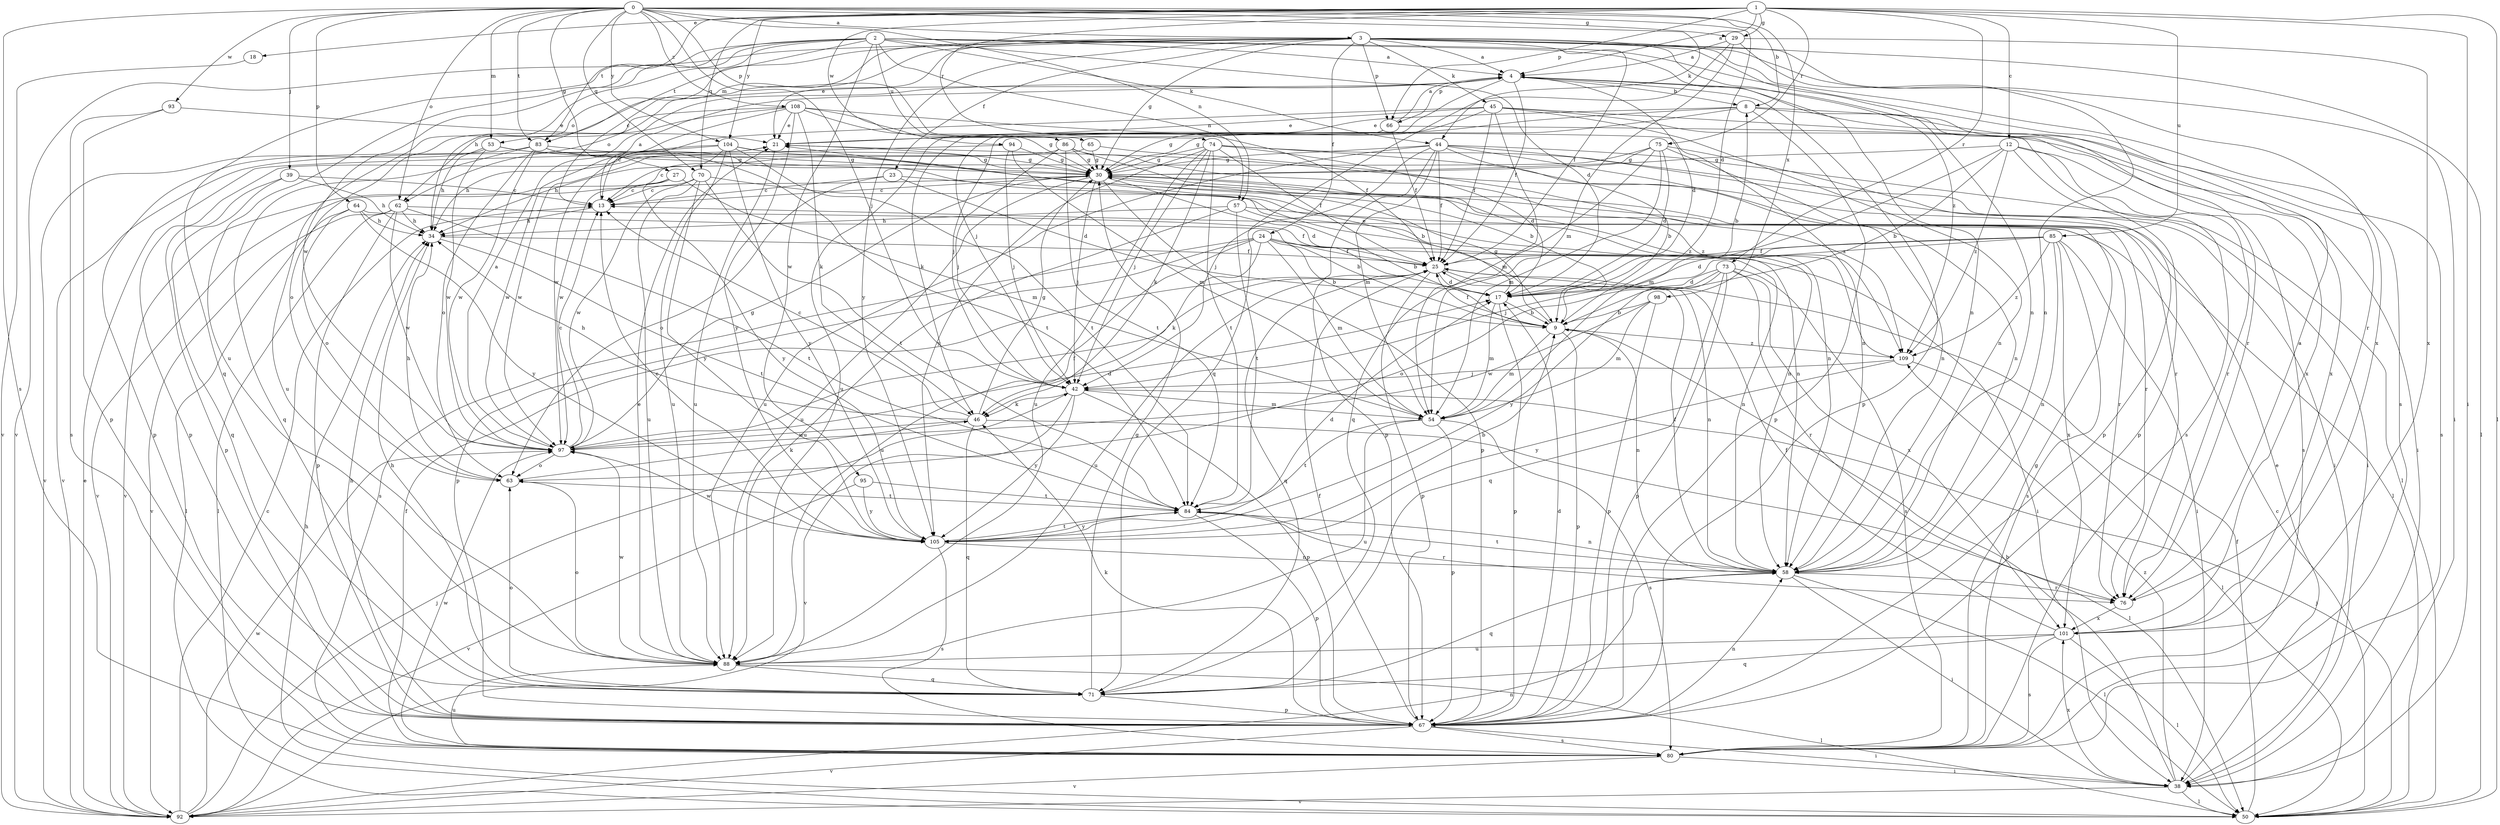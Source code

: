 strict digraph  {
0;
1;
2;
3;
4;
8;
9;
12;
13;
17;
18;
21;
23;
24;
25;
27;
29;
30;
34;
38;
39;
42;
44;
45;
46;
50;
53;
54;
57;
58;
62;
63;
64;
65;
66;
67;
70;
71;
73;
74;
75;
76;
80;
83;
84;
85;
86;
88;
92;
93;
94;
95;
97;
98;
101;
104;
105;
108;
109;
0 -> 3  [label=a];
0 -> 8  [label=b];
0 -> 17  [label=d];
0 -> 27  [label=g];
0 -> 29  [label=g];
0 -> 39  [label=j];
0 -> 42  [label=j];
0 -> 44  [label=k];
0 -> 53  [label=m];
0 -> 57  [label=n];
0 -> 62  [label=o];
0 -> 64  [label=p];
0 -> 65  [label=p];
0 -> 70  [label=q];
0 -> 80  [label=s];
0 -> 83  [label=t];
0 -> 93  [label=w];
0 -> 98  [label=x];
0 -> 104  [label=y];
0 -> 108  [label=z];
1 -> 4  [label=a];
1 -> 12  [label=c];
1 -> 18  [label=e];
1 -> 29  [label=g];
1 -> 38  [label=i];
1 -> 50  [label=l];
1 -> 66  [label=p];
1 -> 70  [label=q];
1 -> 73  [label=r];
1 -> 74  [label=r];
1 -> 75  [label=r];
1 -> 83  [label=t];
1 -> 85  [label=u];
1 -> 94  [label=w];
1 -> 104  [label=y];
2 -> 4  [label=a];
2 -> 17  [label=d];
2 -> 34  [label=h];
2 -> 44  [label=k];
2 -> 57  [label=n];
2 -> 58  [label=n];
2 -> 71  [label=q];
2 -> 76  [label=r];
2 -> 83  [label=t];
2 -> 86  [label=u];
2 -> 88  [label=u];
2 -> 95  [label=w];
2 -> 97  [label=w];
3 -> 4  [label=a];
3 -> 13  [label=c];
3 -> 21  [label=e];
3 -> 23  [label=f];
3 -> 24  [label=f];
3 -> 25  [label=f];
3 -> 30  [label=g];
3 -> 38  [label=i];
3 -> 45  [label=k];
3 -> 50  [label=l];
3 -> 53  [label=m];
3 -> 58  [label=n];
3 -> 62  [label=o];
3 -> 66  [label=p];
3 -> 80  [label=s];
3 -> 92  [label=v];
3 -> 101  [label=x];
3 -> 105  [label=y];
3 -> 109  [label=z];
4 -> 8  [label=b];
4 -> 17  [label=d];
4 -> 25  [label=f];
4 -> 42  [label=j];
4 -> 62  [label=o];
4 -> 66  [label=p];
4 -> 67  [label=p];
4 -> 76  [label=r];
8 -> 21  [label=e];
8 -> 30  [label=g];
8 -> 42  [label=j];
8 -> 67  [label=p];
8 -> 80  [label=s];
8 -> 101  [label=x];
9 -> 8  [label=b];
9 -> 25  [label=f];
9 -> 30  [label=g];
9 -> 54  [label=m];
9 -> 58  [label=n];
9 -> 67  [label=p];
9 -> 109  [label=z];
12 -> 9  [label=b];
12 -> 30  [label=g];
12 -> 54  [label=m];
12 -> 67  [label=p];
12 -> 76  [label=r];
12 -> 80  [label=s];
12 -> 109  [label=z];
13 -> 4  [label=a];
13 -> 34  [label=h];
17 -> 9  [label=b];
17 -> 21  [label=e];
17 -> 54  [label=m];
17 -> 67  [label=p];
18 -> 92  [label=v];
21 -> 30  [label=g];
21 -> 67  [label=p];
21 -> 88  [label=u];
23 -> 13  [label=c];
23 -> 17  [label=d];
23 -> 58  [label=n];
23 -> 63  [label=o];
24 -> 9  [label=b];
24 -> 25  [label=f];
24 -> 38  [label=i];
24 -> 46  [label=k];
24 -> 54  [label=m];
24 -> 58  [label=n];
24 -> 67  [label=p];
24 -> 80  [label=s];
24 -> 88  [label=u];
25 -> 17  [label=d];
25 -> 58  [label=n];
25 -> 67  [label=p];
25 -> 71  [label=q];
25 -> 88  [label=u];
27 -> 13  [label=c];
27 -> 54  [label=m];
27 -> 92  [label=v];
27 -> 105  [label=y];
29 -> 4  [label=a];
29 -> 54  [label=m];
29 -> 58  [label=n];
29 -> 71  [label=q];
29 -> 101  [label=x];
30 -> 13  [label=c];
30 -> 17  [label=d];
30 -> 42  [label=j];
30 -> 50  [label=l];
30 -> 67  [label=p];
30 -> 76  [label=r];
30 -> 88  [label=u];
30 -> 92  [label=v];
34 -> 25  [label=f];
34 -> 84  [label=t];
38 -> 9  [label=b];
38 -> 21  [label=e];
38 -> 50  [label=l];
38 -> 92  [label=v];
38 -> 101  [label=x];
38 -> 109  [label=z];
39 -> 13  [label=c];
39 -> 34  [label=h];
39 -> 67  [label=p];
39 -> 71  [label=q];
42 -> 46  [label=k];
42 -> 54  [label=m];
42 -> 67  [label=p];
42 -> 92  [label=v];
42 -> 105  [label=y];
44 -> 9  [label=b];
44 -> 25  [label=f];
44 -> 30  [label=g];
44 -> 38  [label=i];
44 -> 42  [label=j];
44 -> 50  [label=l];
44 -> 54  [label=m];
44 -> 58  [label=n];
44 -> 67  [label=p];
44 -> 88  [label=u];
45 -> 21  [label=e];
45 -> 25  [label=f];
45 -> 30  [label=g];
45 -> 54  [label=m];
45 -> 58  [label=n];
45 -> 80  [label=s];
45 -> 97  [label=w];
45 -> 101  [label=x];
46 -> 13  [label=c];
46 -> 30  [label=g];
46 -> 34  [label=h];
46 -> 50  [label=l];
46 -> 71  [label=q];
46 -> 97  [label=w];
50 -> 13  [label=c];
50 -> 25  [label=f];
50 -> 34  [label=h];
50 -> 42  [label=j];
53 -> 9  [label=b];
53 -> 30  [label=g];
53 -> 34  [label=h];
53 -> 92  [label=v];
53 -> 97  [label=w];
54 -> 67  [label=p];
54 -> 80  [label=s];
54 -> 84  [label=t];
54 -> 88  [label=u];
57 -> 9  [label=b];
57 -> 34  [label=h];
57 -> 76  [label=r];
57 -> 84  [label=t];
57 -> 88  [label=u];
58 -> 25  [label=f];
58 -> 38  [label=i];
58 -> 50  [label=l];
58 -> 71  [label=q];
58 -> 76  [label=r];
58 -> 84  [label=t];
62 -> 25  [label=f];
62 -> 34  [label=h];
62 -> 50  [label=l];
62 -> 67  [label=p];
62 -> 84  [label=t];
62 -> 92  [label=v];
62 -> 97  [label=w];
63 -> 34  [label=h];
63 -> 46  [label=k];
63 -> 84  [label=t];
64 -> 9  [label=b];
64 -> 34  [label=h];
64 -> 50  [label=l];
64 -> 63  [label=o];
64 -> 105  [label=y];
65 -> 30  [label=g];
65 -> 97  [label=w];
65 -> 109  [label=z];
66 -> 4  [label=a];
66 -> 25  [label=f];
66 -> 38  [label=i];
66 -> 46  [label=k];
66 -> 88  [label=u];
67 -> 17  [label=d];
67 -> 25  [label=f];
67 -> 34  [label=h];
67 -> 38  [label=i];
67 -> 46  [label=k];
67 -> 58  [label=n];
67 -> 80  [label=s];
67 -> 92  [label=v];
70 -> 13  [label=c];
70 -> 58  [label=n];
70 -> 84  [label=t];
70 -> 88  [label=u];
70 -> 97  [label=w];
70 -> 105  [label=y];
71 -> 30  [label=g];
71 -> 34  [label=h];
71 -> 63  [label=o];
71 -> 67  [label=p];
73 -> 17  [label=d];
73 -> 63  [label=o];
73 -> 67  [label=p];
73 -> 71  [label=q];
73 -> 76  [label=r];
73 -> 80  [label=s];
73 -> 101  [label=x];
73 -> 105  [label=y];
74 -> 17  [label=d];
74 -> 25  [label=f];
74 -> 30  [label=g];
74 -> 38  [label=i];
74 -> 42  [label=j];
74 -> 46  [label=k];
74 -> 76  [label=r];
74 -> 84  [label=t];
74 -> 88  [label=u];
74 -> 105  [label=y];
75 -> 17  [label=d];
75 -> 30  [label=g];
75 -> 34  [label=h];
75 -> 54  [label=m];
75 -> 58  [label=n];
75 -> 67  [label=p];
75 -> 71  [label=q];
76 -> 4  [label=a];
76 -> 101  [label=x];
80 -> 25  [label=f];
80 -> 30  [label=g];
80 -> 38  [label=i];
80 -> 88  [label=u];
80 -> 92  [label=v];
80 -> 97  [label=w];
83 -> 30  [label=g];
83 -> 63  [label=o];
83 -> 67  [label=p];
83 -> 71  [label=q];
83 -> 84  [label=t];
83 -> 97  [label=w];
83 -> 109  [label=z];
84 -> 58  [label=n];
84 -> 67  [label=p];
84 -> 76  [label=r];
84 -> 105  [label=y];
85 -> 17  [label=d];
85 -> 25  [label=f];
85 -> 38  [label=i];
85 -> 42  [label=j];
85 -> 58  [label=n];
85 -> 80  [label=s];
85 -> 101  [label=x];
85 -> 109  [label=z];
86 -> 30  [label=g];
86 -> 42  [label=j];
86 -> 58  [label=n];
86 -> 84  [label=t];
86 -> 97  [label=w];
86 -> 109  [label=z];
88 -> 21  [label=e];
88 -> 50  [label=l];
88 -> 63  [label=o];
88 -> 71  [label=q];
88 -> 97  [label=w];
92 -> 13  [label=c];
92 -> 21  [label=e];
92 -> 42  [label=j];
92 -> 58  [label=n];
92 -> 97  [label=w];
93 -> 21  [label=e];
93 -> 67  [label=p];
93 -> 80  [label=s];
94 -> 30  [label=g];
94 -> 34  [label=h];
94 -> 42  [label=j];
94 -> 54  [label=m];
95 -> 84  [label=t];
95 -> 92  [label=v];
95 -> 105  [label=y];
97 -> 4  [label=a];
97 -> 13  [label=c];
97 -> 17  [label=d];
97 -> 25  [label=f];
97 -> 30  [label=g];
97 -> 63  [label=o];
98 -> 9  [label=b];
98 -> 54  [label=m];
98 -> 67  [label=p];
98 -> 97  [label=w];
101 -> 25  [label=f];
101 -> 50  [label=l];
101 -> 71  [label=q];
101 -> 80  [label=s];
101 -> 88  [label=u];
104 -> 9  [label=b];
104 -> 13  [label=c];
104 -> 30  [label=g];
104 -> 84  [label=t];
104 -> 88  [label=u];
104 -> 92  [label=v];
104 -> 97  [label=w];
104 -> 105  [label=y];
105 -> 9  [label=b];
105 -> 13  [label=c];
105 -> 17  [label=d];
105 -> 58  [label=n];
105 -> 80  [label=s];
105 -> 84  [label=t];
105 -> 97  [label=w];
108 -> 13  [label=c];
108 -> 21  [label=e];
108 -> 25  [label=f];
108 -> 30  [label=g];
108 -> 46  [label=k];
108 -> 58  [label=n];
108 -> 63  [label=o];
108 -> 88  [label=u];
108 -> 105  [label=y];
109 -> 42  [label=j];
109 -> 50  [label=l];
109 -> 105  [label=y];
}
